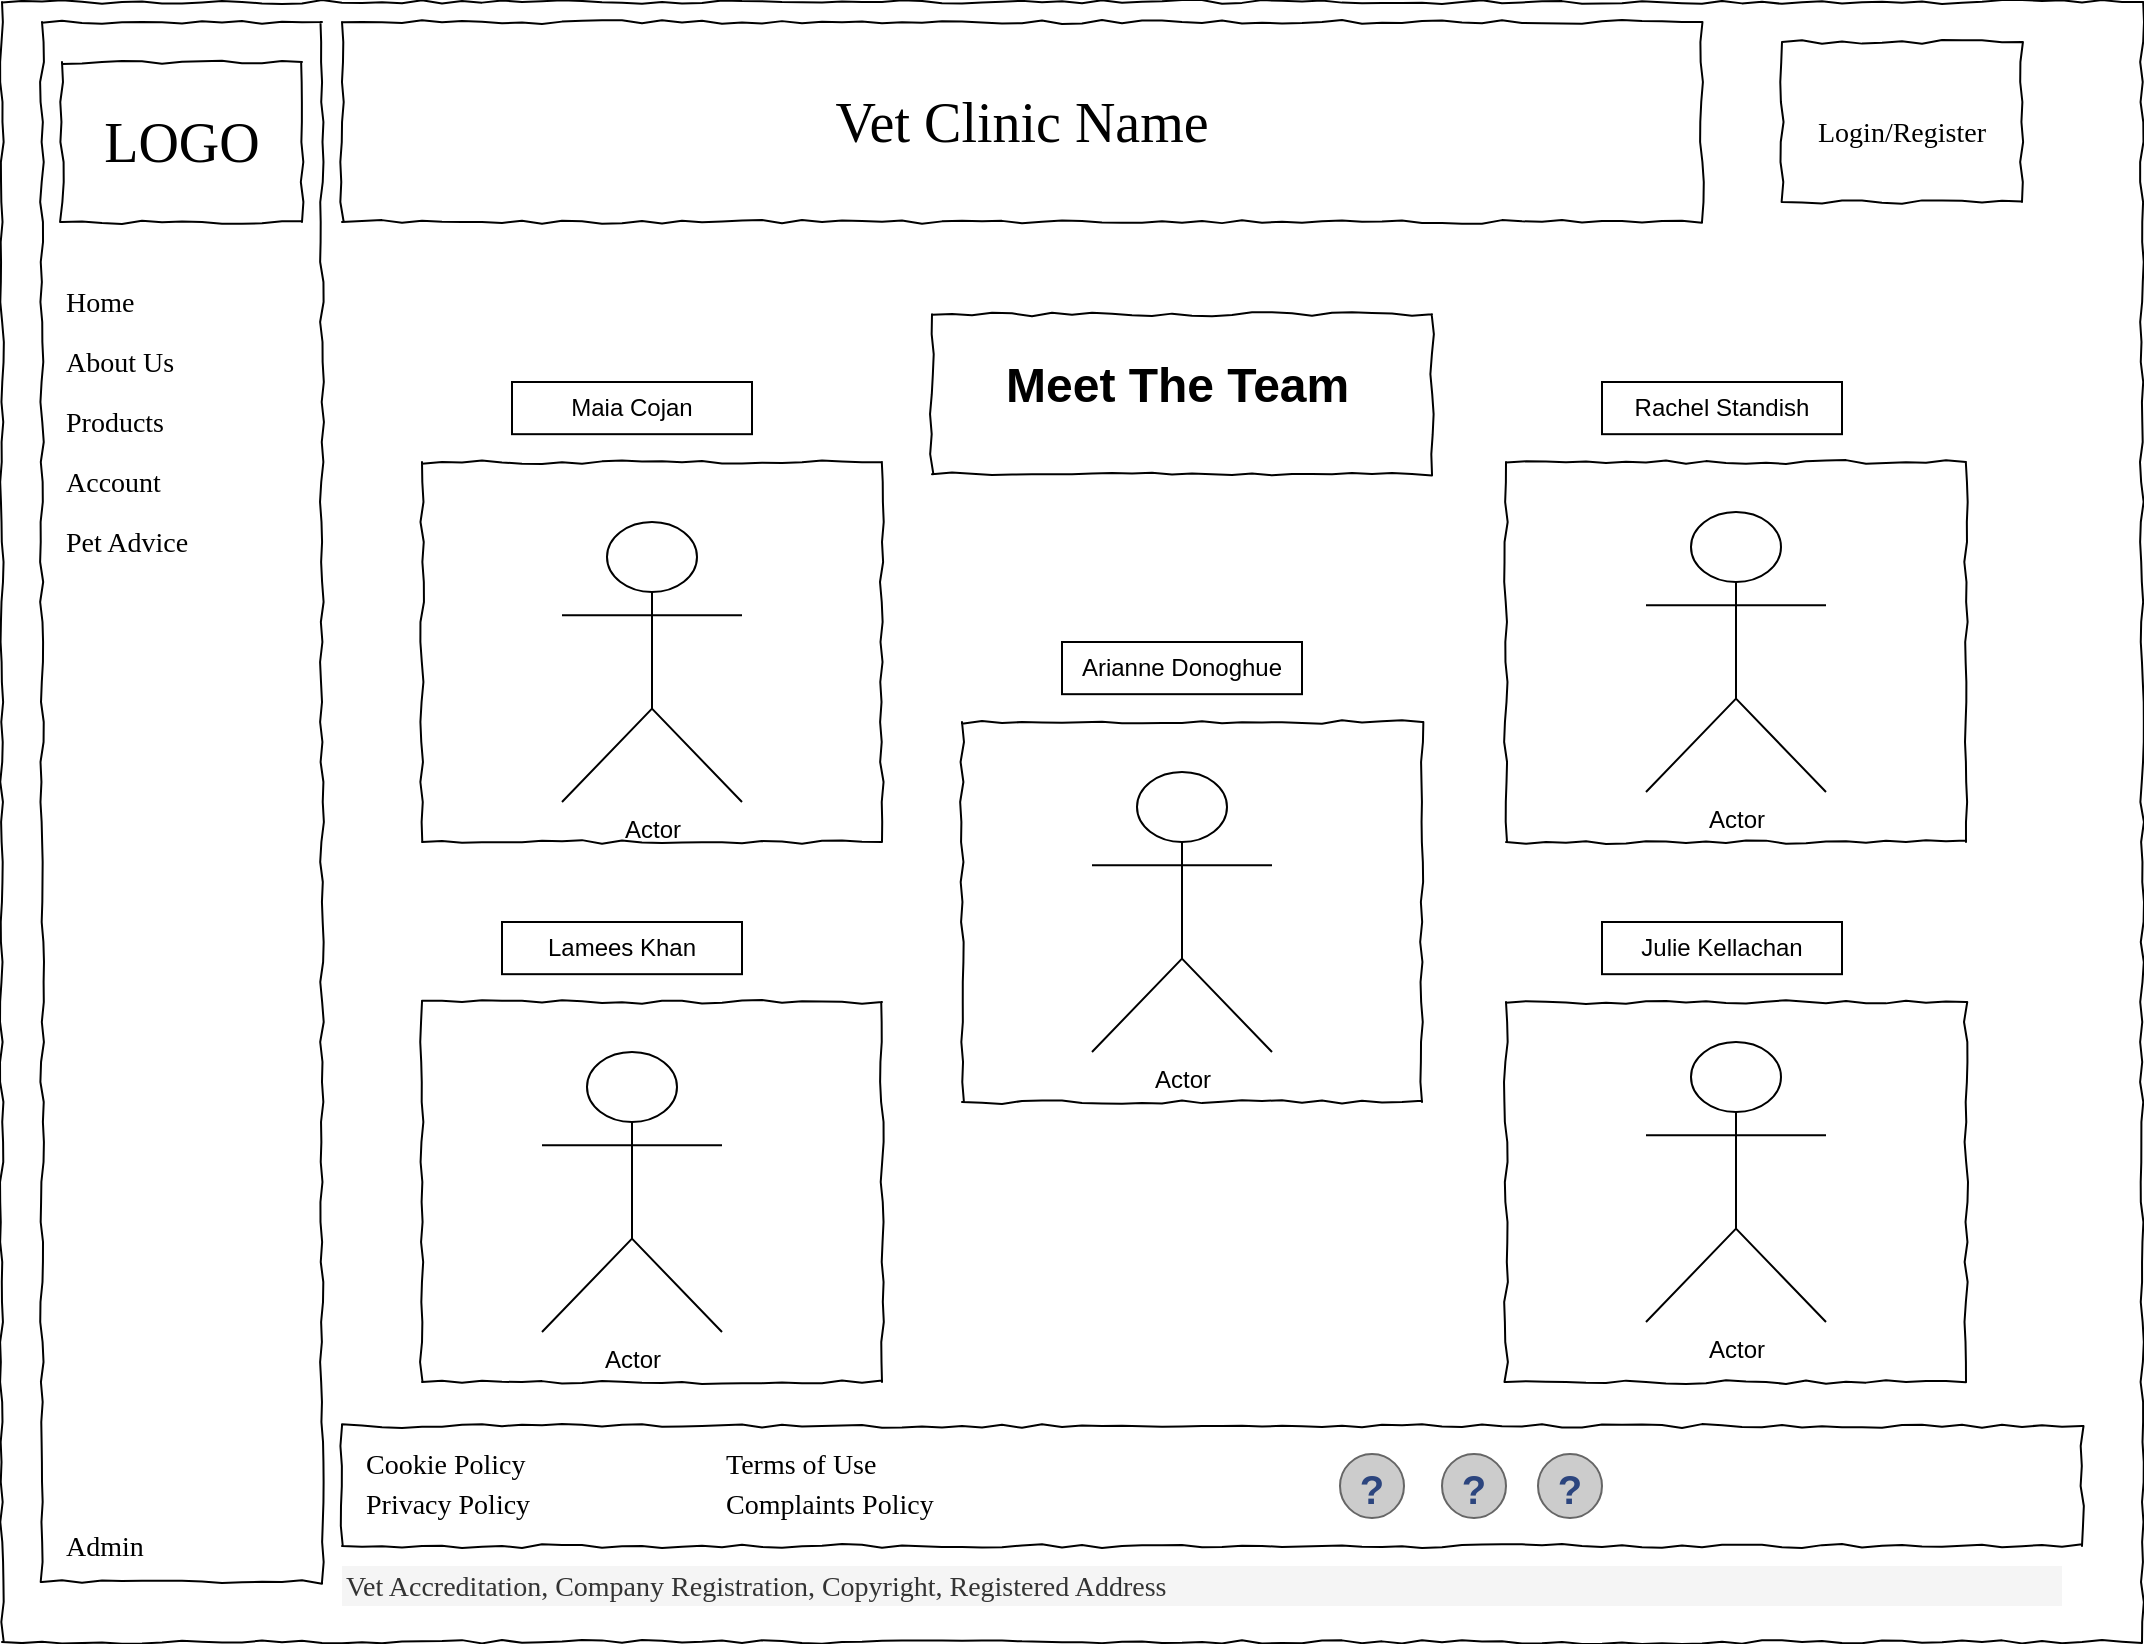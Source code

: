 <mxfile version="21.2.0" type="github">
  <diagram name="Page-1" id="03018318-947c-dd8e-b7a3-06fadd420f32">
    <mxGraphModel dx="1050" dy="541" grid="1" gridSize="10" guides="1" tooltips="1" connect="1" arrows="1" fold="1" page="1" pageScale="1" pageWidth="1100" pageHeight="850" background="none" math="0" shadow="0">
      <root>
        <mxCell id="0" />
        <mxCell id="1" parent="0" />
        <mxCell id="677b7b8949515195-1" value="" style="whiteSpace=wrap;html=1;rounded=0;shadow=0;labelBackgroundColor=none;strokeColor=#000000;strokeWidth=1;fillColor=none;fontFamily=Verdana;fontSize=12;fontColor=#000000;align=center;comic=1;" parent="1" vertex="1">
          <mxGeometry x="10" y="20" width="1070" height="820" as="geometry" />
        </mxCell>
        <mxCell id="677b7b8949515195-8" value="" style="whiteSpace=wrap;html=1;rounded=0;shadow=0;labelBackgroundColor=none;strokeWidth=1;fillColor=none;fontFamily=Verdana;fontSize=12;align=center;comic=1;" parent="1" vertex="1">
          <mxGeometry x="30" y="30" width="140" height="780" as="geometry" />
        </mxCell>
        <mxCell id="qz_svecnsdqs3by7-r_0-2" value="Vet Clinic Name" style="whiteSpace=wrap;html=1;rounded=0;shadow=0;labelBackgroundColor=none;strokeWidth=1;fontFamily=Verdana;fontSize=28;align=center;comic=1;" parent="1" vertex="1">
          <mxGeometry x="180" y="30" width="680" height="100" as="geometry" />
        </mxCell>
        <mxCell id="qz_svecnsdqs3by7-r_0-8" value="" style="whiteSpace=wrap;html=1;rounded=0;shadow=0;labelBackgroundColor=none;strokeWidth=1;fontFamily=Verdana;fontSize=28;align=center;comic=1;" parent="1" vertex="1">
          <mxGeometry x="180" y="732" width="870" height="60" as="geometry" />
        </mxCell>
        <mxCell id="qz_svecnsdqs3by7-r_0-9" value="" style="verticalLabelPosition=bottom;shadow=0;dashed=0;align=center;html=1;verticalAlign=top;strokeWidth=1;shape=mxgraph.mockup.misc.help_icon;" parent="1" vertex="1">
          <mxGeometry x="730" y="746" width="32" height="32" as="geometry" />
        </mxCell>
        <mxCell id="qz_svecnsdqs3by7-r_0-10" value="" style="verticalLabelPosition=bottom;shadow=0;dashed=0;align=center;html=1;verticalAlign=top;strokeWidth=1;shape=mxgraph.mockup.misc.help_icon;" parent="1" vertex="1">
          <mxGeometry x="679" y="746" width="32" height="32" as="geometry" />
        </mxCell>
        <mxCell id="qz_svecnsdqs3by7-r_0-11" value="" style="verticalLabelPosition=bottom;shadow=0;dashed=0;align=center;html=1;verticalAlign=top;strokeWidth=1;shape=mxgraph.mockup.misc.help_icon;" parent="1" vertex="1">
          <mxGeometry x="778" y="746" width="32" height="32" as="geometry" />
        </mxCell>
        <mxCell id="qz_svecnsdqs3by7-r_0-12" value="Cookie Policy" style="text;html=1;points=[];align=left;verticalAlign=top;spacingTop=-4;fontSize=14;fontFamily=Verdana" parent="1" vertex="1">
          <mxGeometry x="190" y="741" width="100" height="20" as="geometry" />
        </mxCell>
        <mxCell id="qz_svecnsdqs3by7-r_0-13" value="Vet Accreditation, Company Registration, Copyright, Registered Address" style="text;html=1;points=[];align=left;verticalAlign=top;spacingTop=-4;fontSize=14;fontFamily=Verdana;fillColor=#f5f5f5;fontColor=#333333;strokeColor=none;" parent="1" vertex="1">
          <mxGeometry x="180" y="802" width="860" height="20" as="geometry" />
        </mxCell>
        <mxCell id="qz_svecnsdqs3by7-r_0-14" value="Privacy Policy" style="text;html=1;points=[];align=left;verticalAlign=top;spacingTop=-4;fontSize=14;fontFamily=Verdana" parent="1" vertex="1">
          <mxGeometry x="190" y="761" width="100" height="20" as="geometry" />
        </mxCell>
        <mxCell id="qz_svecnsdqs3by7-r_0-15" value="Terms of Use" style="text;html=1;points=[];align=left;verticalAlign=top;spacingTop=-4;fontSize=14;fontFamily=Verdana" parent="1" vertex="1">
          <mxGeometry x="370" y="741" width="100" height="20" as="geometry" />
        </mxCell>
        <mxCell id="qz_svecnsdqs3by7-r_0-16" value="Complaints Policy" style="text;html=1;points=[];align=left;verticalAlign=top;spacingTop=-4;fontSize=14;fontFamily=Verdana" parent="1" vertex="1">
          <mxGeometry x="370" y="761" width="100" height="20" as="geometry" />
        </mxCell>
        <mxCell id="qz_svecnsdqs3by7-r_0-17" value="&lt;div align=&quot;center&quot;&gt;&lt;font style=&quot;font-size: 14px;&quot;&gt;Login/Register&lt;/font&gt;&lt;/div&gt;" style="whiteSpace=wrap;html=1;rounded=0;shadow=0;labelBackgroundColor=none;strokeWidth=1;fontFamily=Verdana;fontSize=28;align=center;comic=1;" parent="1" vertex="1">
          <mxGeometry x="900" y="40" width="120" height="80" as="geometry" />
        </mxCell>
        <mxCell id="qz_svecnsdqs3by7-r_0-18" value="LOGO" style="whiteSpace=wrap;html=1;rounded=0;shadow=0;labelBackgroundColor=none;strokeWidth=1;fontFamily=Verdana;fontSize=28;align=center;comic=1;" parent="1" vertex="1">
          <mxGeometry x="40" y="50" width="120" height="80" as="geometry" />
        </mxCell>
        <mxCell id="qz_svecnsdqs3by7-r_0-19" value="Home" style="text;html=1;points=[];align=left;verticalAlign=top;spacingTop=-4;fontSize=14;fontFamily=Verdana" parent="1" vertex="1">
          <mxGeometry x="40" y="160" width="110" height="20" as="geometry" />
        </mxCell>
        <mxCell id="qz_svecnsdqs3by7-r_0-20" value="About Us" style="text;html=1;points=[];align=left;verticalAlign=top;spacingTop=-4;fontSize=14;fontFamily=Verdana" parent="1" vertex="1">
          <mxGeometry x="40" y="190" width="110" height="20" as="geometry" />
        </mxCell>
        <mxCell id="qz_svecnsdqs3by7-r_0-21" value="Products" style="text;html=1;points=[];align=left;verticalAlign=top;spacingTop=-4;fontSize=14;fontFamily=Verdana" parent="1" vertex="1">
          <mxGeometry x="40" y="220" width="110" height="20" as="geometry" />
        </mxCell>
        <mxCell id="qz_svecnsdqs3by7-r_0-22" value="Account" style="text;html=1;points=[];align=left;verticalAlign=top;spacingTop=-4;fontSize=14;fontFamily=Verdana" parent="1" vertex="1">
          <mxGeometry x="40" y="250" width="110" height="20" as="geometry" />
        </mxCell>
        <mxCell id="qz_svecnsdqs3by7-r_0-23" value="Pet Advice" style="text;html=1;points=[];align=left;verticalAlign=top;spacingTop=-4;fontSize=14;fontFamily=Verdana" parent="1" vertex="1">
          <mxGeometry x="40" y="280" width="110" height="20" as="geometry" />
        </mxCell>
        <mxCell id="qz_svecnsdqs3by7-r_0-25" value="Admin" style="text;html=1;points=[];align=left;verticalAlign=top;spacingTop=-4;fontSize=14;fontFamily=Verdana" parent="1" vertex="1">
          <mxGeometry x="40" y="782" width="110" height="20" as="geometry" />
        </mxCell>
        <mxCell id="4tb6mHXP0iQ0pXI3ua6Z-25" value="" style="whiteSpace=wrap;html=1;rounded=0;shadow=0;labelBackgroundColor=none;strokeWidth=1;fontFamily=Verdana;fontSize=28;align=center;comic=1;" parent="1" vertex="1">
          <mxGeometry x="475" y="176.09" width="250" height="80" as="geometry" />
        </mxCell>
        <mxCell id="4tb6mHXP0iQ0pXI3ua6Z-21" value="&lt;h1&gt;Meet The Team&lt;/h1&gt;" style="text;html=1;strokeColor=none;fillColor=none;spacing=5;spacingTop=-20;whiteSpace=wrap;overflow=hidden;rounded=0;fontStyle=1" parent="1" vertex="1">
          <mxGeometry x="507.146" y="192.19" width="195.713" height="47.807" as="geometry" />
        </mxCell>
        <mxCell id="4tb6mHXP0iQ0pXI3ua6Z-33" style="edgeStyle=orthogonalEdgeStyle;rounded=0;orthogonalLoop=1;jettySize=auto;html=1;exitX=0.5;exitY=1;exitDx=0;exitDy=0;" parent="1" edge="1">
          <mxGeometry relative="1" as="geometry">
            <mxPoint x="670" y="325.98" as="sourcePoint" />
            <mxPoint x="670" y="325.98" as="targetPoint" />
          </mxGeometry>
        </mxCell>
        <mxCell id="CDvdGVCxyTdUEmO3Nhdl-2" style="edgeStyle=orthogonalEdgeStyle;rounded=0;orthogonalLoop=1;jettySize=auto;html=1;exitX=0.5;exitY=1;exitDx=0;exitDy=0;" parent="1" source="4tb6mHXP0iQ0pXI3ua6Z-25" target="4tb6mHXP0iQ0pXI3ua6Z-25" edge="1">
          <mxGeometry relative="1" as="geometry" />
        </mxCell>
        <mxCell id="CDvdGVCxyTdUEmO3Nhdl-4" value="" style="whiteSpace=wrap;html=1;rounded=0;shadow=0;labelBackgroundColor=none;strokeWidth=1;fontFamily=Verdana;fontSize=28;align=center;comic=1;" parent="1" vertex="1">
          <mxGeometry x="220" y="250" width="230" height="190" as="geometry" />
        </mxCell>
        <mxCell id="CDvdGVCxyTdUEmO3Nhdl-10" value="" style="whiteSpace=wrap;html=1;rounded=0;shadow=0;labelBackgroundColor=none;strokeWidth=1;fontFamily=Verdana;fontSize=28;align=center;comic=1;" parent="1" vertex="1">
          <mxGeometry x="490" y="380" width="230" height="190" as="geometry" />
        </mxCell>
        <mxCell id="CDvdGVCxyTdUEmO3Nhdl-11" value="" style="whiteSpace=wrap;html=1;rounded=0;shadow=0;labelBackgroundColor=none;strokeWidth=1;fontFamily=Verdana;fontSize=28;align=center;comic=1;" parent="1" vertex="1">
          <mxGeometry x="762" y="520" width="230" height="190" as="geometry" />
        </mxCell>
        <mxCell id="CDvdGVCxyTdUEmO3Nhdl-12" value="" style="whiteSpace=wrap;html=1;rounded=0;shadow=0;labelBackgroundColor=none;strokeWidth=1;fontFamily=Verdana;fontSize=28;align=center;comic=1;" parent="1" vertex="1">
          <mxGeometry x="220" y="520" width="230" height="190" as="geometry" />
        </mxCell>
        <mxCell id="CDvdGVCxyTdUEmO3Nhdl-13" value="" style="whiteSpace=wrap;html=1;rounded=0;shadow=0;labelBackgroundColor=none;strokeWidth=1;fontFamily=Verdana;fontSize=28;align=center;comic=1;" parent="1" vertex="1">
          <mxGeometry x="762" y="250" width="230" height="190" as="geometry" />
        </mxCell>
        <mxCell id="CDvdGVCxyTdUEmO3Nhdl-14" value="Actor" style="shape=umlActor;verticalLabelPosition=bottom;verticalAlign=top;html=1;outlineConnect=0;" parent="1" vertex="1">
          <mxGeometry x="290" y="280" width="90" height="140" as="geometry" />
        </mxCell>
        <mxCell id="CDvdGVCxyTdUEmO3Nhdl-17" value="Actor" style="shape=umlActor;verticalLabelPosition=bottom;verticalAlign=top;html=1;outlineConnect=0;" parent="1" vertex="1">
          <mxGeometry x="555" y="405" width="90" height="140" as="geometry" />
        </mxCell>
        <mxCell id="CDvdGVCxyTdUEmO3Nhdl-19" value="Actor" style="shape=umlActor;verticalLabelPosition=bottom;verticalAlign=top;html=1;outlineConnect=0;" parent="1" vertex="1">
          <mxGeometry x="832" y="540" width="90" height="140" as="geometry" />
        </mxCell>
        <mxCell id="CDvdGVCxyTdUEmO3Nhdl-20" value="Actor" style="shape=umlActor;verticalLabelPosition=bottom;verticalAlign=top;html=1;outlineConnect=0;" parent="1" vertex="1">
          <mxGeometry x="280" y="545" width="90" height="140" as="geometry" />
        </mxCell>
        <mxCell id="CDvdGVCxyTdUEmO3Nhdl-21" value="Actor" style="shape=umlActor;verticalLabelPosition=bottom;verticalAlign=top;html=1;outlineConnect=0;" parent="1" vertex="1">
          <mxGeometry x="832" y="275" width="90" height="140" as="geometry" />
        </mxCell>
        <mxCell id="CDvdGVCxyTdUEmO3Nhdl-23" value="Maia Cojan" style="rounded=0;whiteSpace=wrap;html=1;" parent="1" vertex="1">
          <mxGeometry x="265" y="210" width="120" height="26.09" as="geometry" />
        </mxCell>
        <mxCell id="CDvdGVCxyTdUEmO3Nhdl-24" value="Lamees Khan" style="rounded=0;whiteSpace=wrap;html=1;" parent="1" vertex="1">
          <mxGeometry x="260" y="480" width="120" height="26.09" as="geometry" />
        </mxCell>
        <mxCell id="CDvdGVCxyTdUEmO3Nhdl-25" value="Arianne Donoghue" style="rounded=0;whiteSpace=wrap;html=1;" parent="1" vertex="1">
          <mxGeometry x="540" y="340" width="120" height="26.09" as="geometry" />
        </mxCell>
        <mxCell id="CDvdGVCxyTdUEmO3Nhdl-26" value="Rachel Standish" style="rounded=0;whiteSpace=wrap;html=1;" parent="1" vertex="1">
          <mxGeometry x="810" y="210" width="120" height="26.09" as="geometry" />
        </mxCell>
        <mxCell id="CDvdGVCxyTdUEmO3Nhdl-27" value="Julie Kellachan" style="rounded=0;whiteSpace=wrap;html=1;" parent="1" vertex="1">
          <mxGeometry x="810" y="480" width="120" height="26.09" as="geometry" />
        </mxCell>
      </root>
    </mxGraphModel>
  </diagram>
</mxfile>
